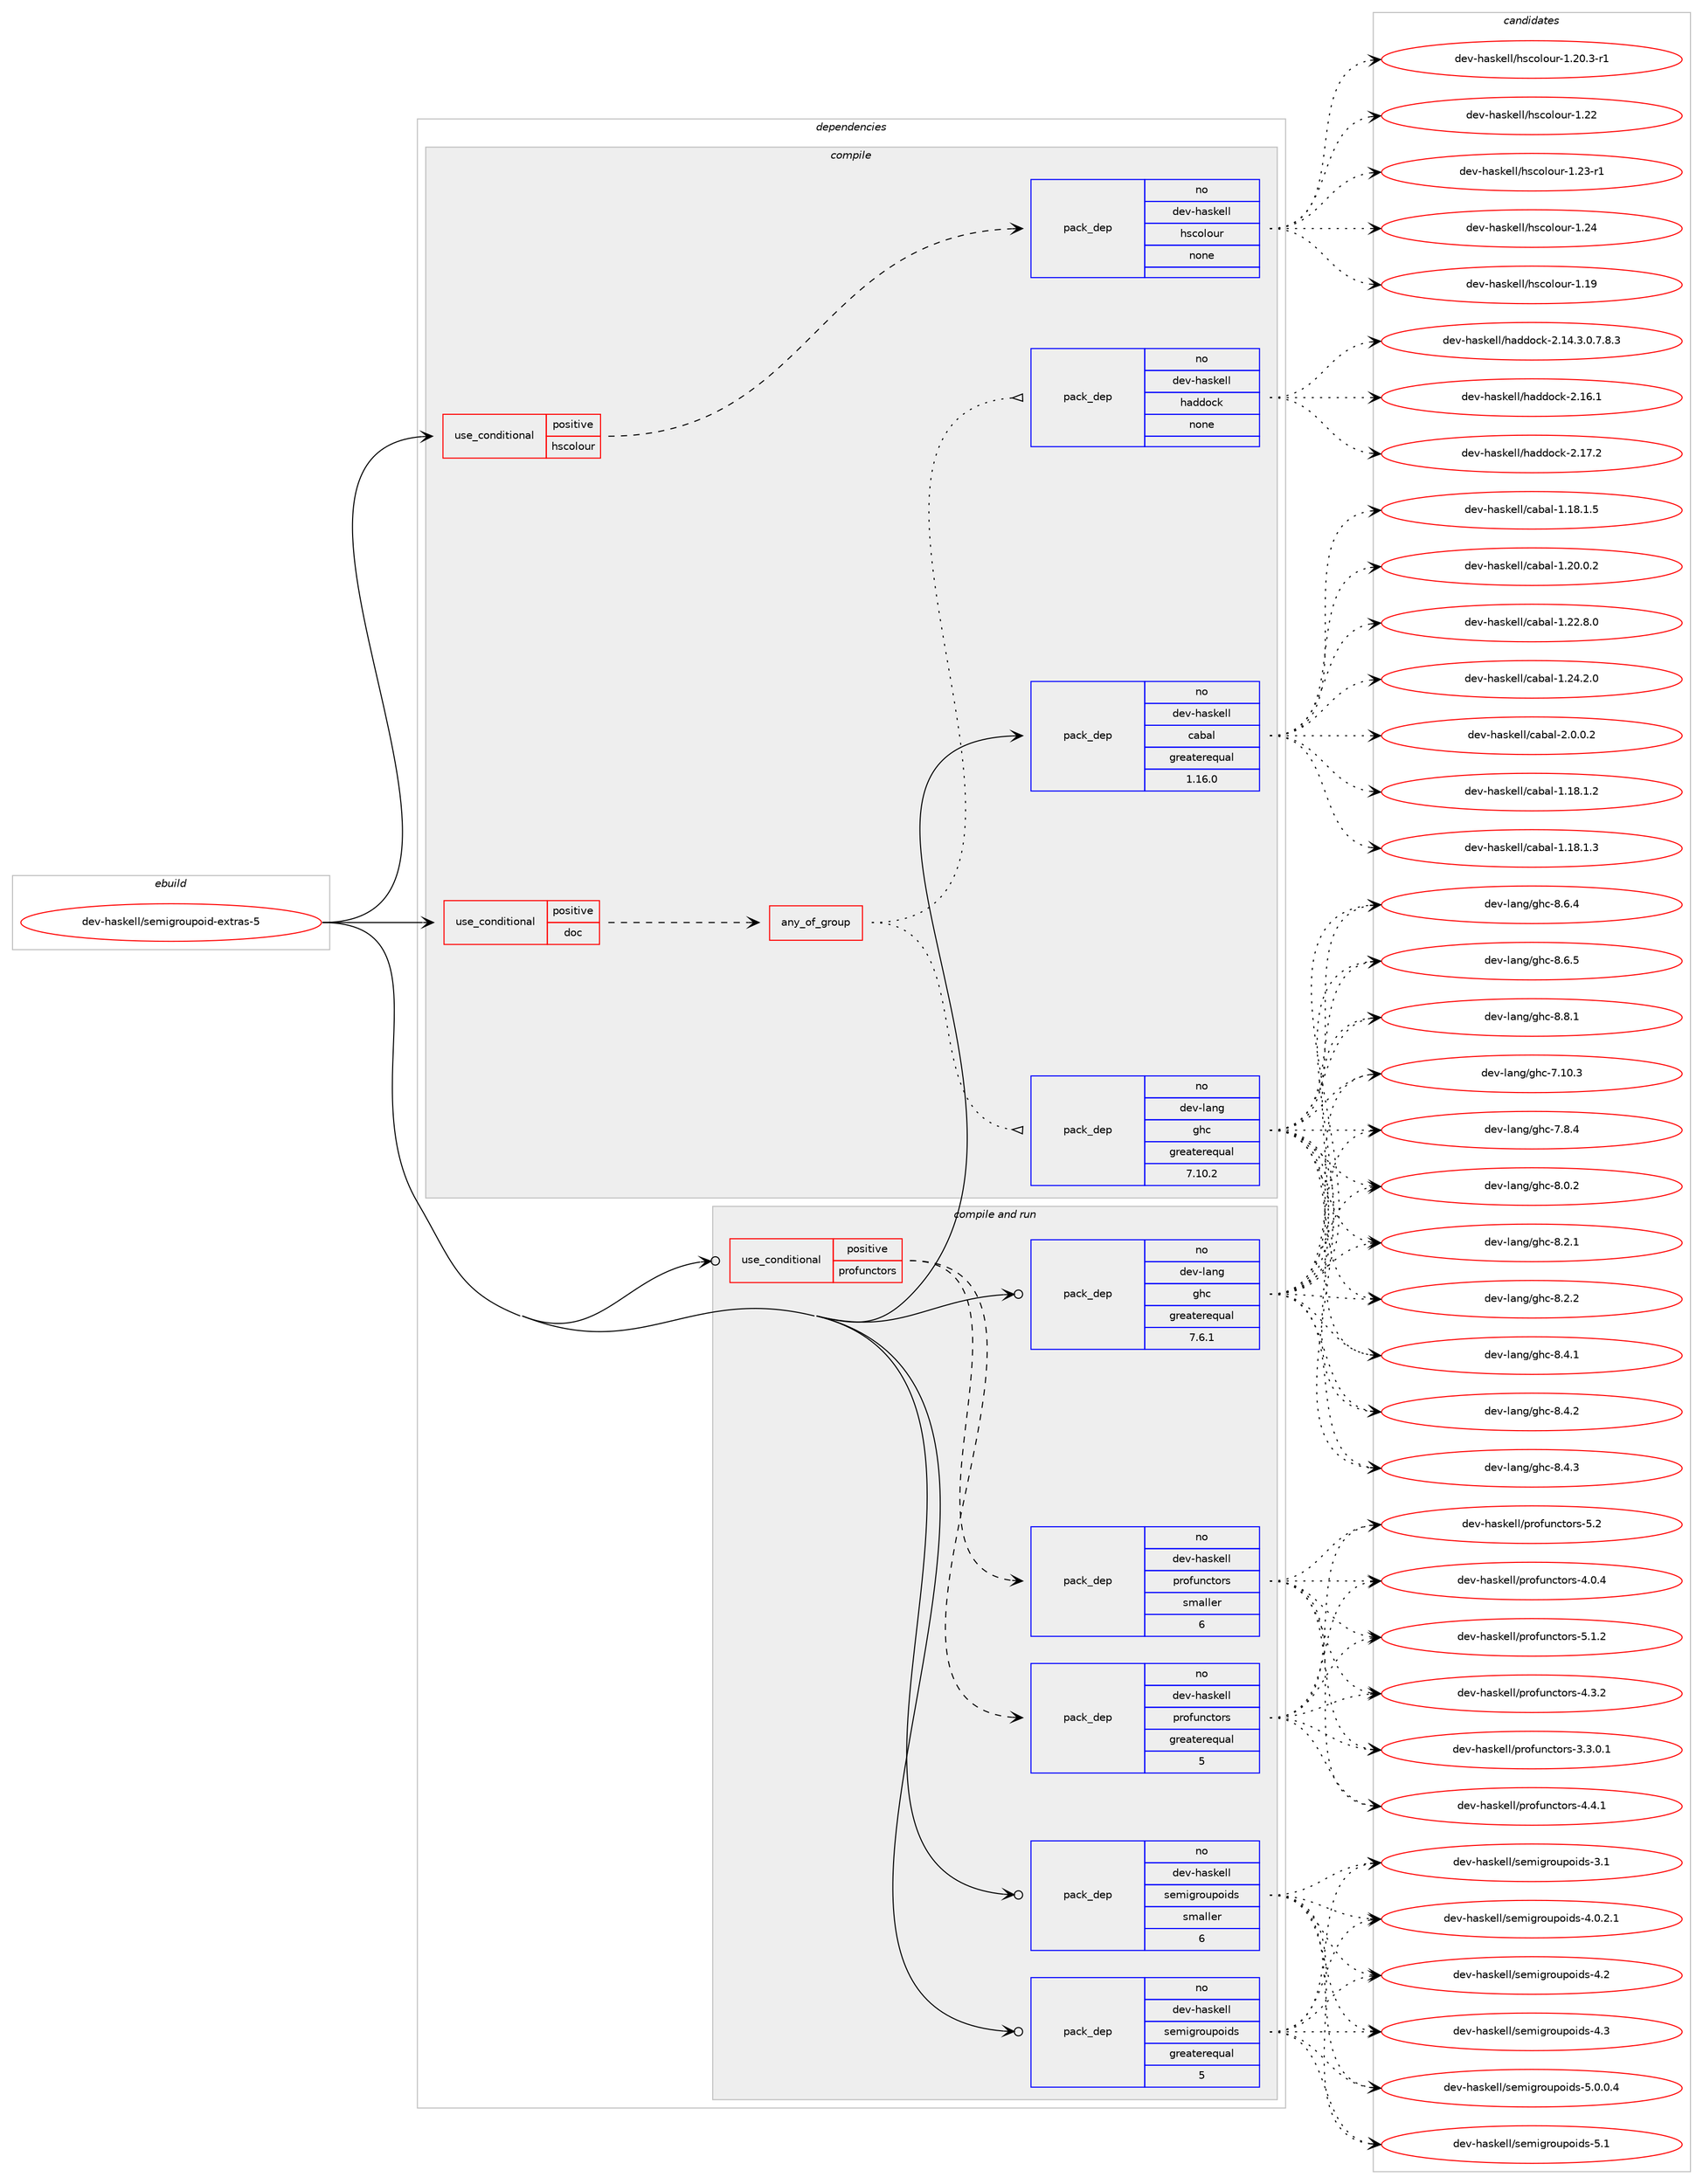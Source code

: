 digraph prolog {

# *************
# Graph options
# *************

newrank=true;
concentrate=true;
compound=true;
graph [rankdir=LR,fontname=Helvetica,fontsize=10,ranksep=1.5];#, ranksep=2.5, nodesep=0.2];
edge  [arrowhead=vee];
node  [fontname=Helvetica,fontsize=10];

# **********
# The ebuild
# **********

subgraph cluster_leftcol {
color=gray;
rank=same;
label=<<i>ebuild</i>>;
id [label="dev-haskell/semigroupoid-extras-5", color=red, width=4, href="../dev-haskell/semigroupoid-extras-5.svg"];
}

# ****************
# The dependencies
# ****************

subgraph cluster_midcol {
color=gray;
label=<<i>dependencies</i>>;
subgraph cluster_compile {
fillcolor="#eeeeee";
style=filled;
label=<<i>compile</i>>;
subgraph cond127422 {
dependency543060 [label=<<TABLE BORDER="0" CELLBORDER="1" CELLSPACING="0" CELLPADDING="4"><TR><TD ROWSPAN="3" CELLPADDING="10">use_conditional</TD></TR><TR><TD>positive</TD></TR><TR><TD>doc</TD></TR></TABLE>>, shape=none, color=red];
subgraph any10432 {
dependency543061 [label=<<TABLE BORDER="0" CELLBORDER="1" CELLSPACING="0" CELLPADDING="4"><TR><TD CELLPADDING="10">any_of_group</TD></TR></TABLE>>, shape=none, color=red];subgraph pack404849 {
dependency543062 [label=<<TABLE BORDER="0" CELLBORDER="1" CELLSPACING="0" CELLPADDING="4" WIDTH="220"><TR><TD ROWSPAN="6" CELLPADDING="30">pack_dep</TD></TR><TR><TD WIDTH="110">no</TD></TR><TR><TD>dev-haskell</TD></TR><TR><TD>haddock</TD></TR><TR><TD>none</TD></TR><TR><TD></TD></TR></TABLE>>, shape=none, color=blue];
}
dependency543061:e -> dependency543062:w [weight=20,style="dotted",arrowhead="oinv"];
subgraph pack404850 {
dependency543063 [label=<<TABLE BORDER="0" CELLBORDER="1" CELLSPACING="0" CELLPADDING="4" WIDTH="220"><TR><TD ROWSPAN="6" CELLPADDING="30">pack_dep</TD></TR><TR><TD WIDTH="110">no</TD></TR><TR><TD>dev-lang</TD></TR><TR><TD>ghc</TD></TR><TR><TD>greaterequal</TD></TR><TR><TD>7.10.2</TD></TR></TABLE>>, shape=none, color=blue];
}
dependency543061:e -> dependency543063:w [weight=20,style="dotted",arrowhead="oinv"];
}
dependency543060:e -> dependency543061:w [weight=20,style="dashed",arrowhead="vee"];
}
id:e -> dependency543060:w [weight=20,style="solid",arrowhead="vee"];
subgraph cond127423 {
dependency543064 [label=<<TABLE BORDER="0" CELLBORDER="1" CELLSPACING="0" CELLPADDING="4"><TR><TD ROWSPAN="3" CELLPADDING="10">use_conditional</TD></TR><TR><TD>positive</TD></TR><TR><TD>hscolour</TD></TR></TABLE>>, shape=none, color=red];
subgraph pack404851 {
dependency543065 [label=<<TABLE BORDER="0" CELLBORDER="1" CELLSPACING="0" CELLPADDING="4" WIDTH="220"><TR><TD ROWSPAN="6" CELLPADDING="30">pack_dep</TD></TR><TR><TD WIDTH="110">no</TD></TR><TR><TD>dev-haskell</TD></TR><TR><TD>hscolour</TD></TR><TR><TD>none</TD></TR><TR><TD></TD></TR></TABLE>>, shape=none, color=blue];
}
dependency543064:e -> dependency543065:w [weight=20,style="dashed",arrowhead="vee"];
}
id:e -> dependency543064:w [weight=20,style="solid",arrowhead="vee"];
subgraph pack404852 {
dependency543066 [label=<<TABLE BORDER="0" CELLBORDER="1" CELLSPACING="0" CELLPADDING="4" WIDTH="220"><TR><TD ROWSPAN="6" CELLPADDING="30">pack_dep</TD></TR><TR><TD WIDTH="110">no</TD></TR><TR><TD>dev-haskell</TD></TR><TR><TD>cabal</TD></TR><TR><TD>greaterequal</TD></TR><TR><TD>1.16.0</TD></TR></TABLE>>, shape=none, color=blue];
}
id:e -> dependency543066:w [weight=20,style="solid",arrowhead="vee"];
}
subgraph cluster_compileandrun {
fillcolor="#eeeeee";
style=filled;
label=<<i>compile and run</i>>;
subgraph cond127424 {
dependency543067 [label=<<TABLE BORDER="0" CELLBORDER="1" CELLSPACING="0" CELLPADDING="4"><TR><TD ROWSPAN="3" CELLPADDING="10">use_conditional</TD></TR><TR><TD>positive</TD></TR><TR><TD>profunctors</TD></TR></TABLE>>, shape=none, color=red];
subgraph pack404853 {
dependency543068 [label=<<TABLE BORDER="0" CELLBORDER="1" CELLSPACING="0" CELLPADDING="4" WIDTH="220"><TR><TD ROWSPAN="6" CELLPADDING="30">pack_dep</TD></TR><TR><TD WIDTH="110">no</TD></TR><TR><TD>dev-haskell</TD></TR><TR><TD>profunctors</TD></TR><TR><TD>greaterequal</TD></TR><TR><TD>5</TD></TR></TABLE>>, shape=none, color=blue];
}
dependency543067:e -> dependency543068:w [weight=20,style="dashed",arrowhead="vee"];
subgraph pack404854 {
dependency543069 [label=<<TABLE BORDER="0" CELLBORDER="1" CELLSPACING="0" CELLPADDING="4" WIDTH="220"><TR><TD ROWSPAN="6" CELLPADDING="30">pack_dep</TD></TR><TR><TD WIDTH="110">no</TD></TR><TR><TD>dev-haskell</TD></TR><TR><TD>profunctors</TD></TR><TR><TD>smaller</TD></TR><TR><TD>6</TD></TR></TABLE>>, shape=none, color=blue];
}
dependency543067:e -> dependency543069:w [weight=20,style="dashed",arrowhead="vee"];
}
id:e -> dependency543067:w [weight=20,style="solid",arrowhead="odotvee"];
subgraph pack404855 {
dependency543070 [label=<<TABLE BORDER="0" CELLBORDER="1" CELLSPACING="0" CELLPADDING="4" WIDTH="220"><TR><TD ROWSPAN="6" CELLPADDING="30">pack_dep</TD></TR><TR><TD WIDTH="110">no</TD></TR><TR><TD>dev-haskell</TD></TR><TR><TD>semigroupoids</TD></TR><TR><TD>greaterequal</TD></TR><TR><TD>5</TD></TR></TABLE>>, shape=none, color=blue];
}
id:e -> dependency543070:w [weight=20,style="solid",arrowhead="odotvee"];
subgraph pack404856 {
dependency543071 [label=<<TABLE BORDER="0" CELLBORDER="1" CELLSPACING="0" CELLPADDING="4" WIDTH="220"><TR><TD ROWSPAN="6" CELLPADDING="30">pack_dep</TD></TR><TR><TD WIDTH="110">no</TD></TR><TR><TD>dev-haskell</TD></TR><TR><TD>semigroupoids</TD></TR><TR><TD>smaller</TD></TR><TR><TD>6</TD></TR></TABLE>>, shape=none, color=blue];
}
id:e -> dependency543071:w [weight=20,style="solid",arrowhead="odotvee"];
subgraph pack404857 {
dependency543072 [label=<<TABLE BORDER="0" CELLBORDER="1" CELLSPACING="0" CELLPADDING="4" WIDTH="220"><TR><TD ROWSPAN="6" CELLPADDING="30">pack_dep</TD></TR><TR><TD WIDTH="110">no</TD></TR><TR><TD>dev-lang</TD></TR><TR><TD>ghc</TD></TR><TR><TD>greaterequal</TD></TR><TR><TD>7.6.1</TD></TR></TABLE>>, shape=none, color=blue];
}
id:e -> dependency543072:w [weight=20,style="solid",arrowhead="odotvee"];
}
subgraph cluster_run {
fillcolor="#eeeeee";
style=filled;
label=<<i>run</i>>;
}
}

# **************
# The candidates
# **************

subgraph cluster_choices {
rank=same;
color=gray;
label=<<i>candidates</i>>;

subgraph choice404849 {
color=black;
nodesep=1;
choice1001011184510497115107101108108471049710010011199107455046495246514648465546564651 [label="dev-haskell/haddock-2.14.3.0.7.8.3", color=red, width=4,href="../dev-haskell/haddock-2.14.3.0.7.8.3.svg"];
choice100101118451049711510710110810847104971001001119910745504649544649 [label="dev-haskell/haddock-2.16.1", color=red, width=4,href="../dev-haskell/haddock-2.16.1.svg"];
choice100101118451049711510710110810847104971001001119910745504649554650 [label="dev-haskell/haddock-2.17.2", color=red, width=4,href="../dev-haskell/haddock-2.17.2.svg"];
dependency543062:e -> choice1001011184510497115107101108108471049710010011199107455046495246514648465546564651:w [style=dotted,weight="100"];
dependency543062:e -> choice100101118451049711510710110810847104971001001119910745504649544649:w [style=dotted,weight="100"];
dependency543062:e -> choice100101118451049711510710110810847104971001001119910745504649554650:w [style=dotted,weight="100"];
}
subgraph choice404850 {
color=black;
nodesep=1;
choice1001011184510897110103471031049945554649484651 [label="dev-lang/ghc-7.10.3", color=red, width=4,href="../dev-lang/ghc-7.10.3.svg"];
choice10010111845108971101034710310499455546564652 [label="dev-lang/ghc-7.8.4", color=red, width=4,href="../dev-lang/ghc-7.8.4.svg"];
choice10010111845108971101034710310499455646484650 [label="dev-lang/ghc-8.0.2", color=red, width=4,href="../dev-lang/ghc-8.0.2.svg"];
choice10010111845108971101034710310499455646504649 [label="dev-lang/ghc-8.2.1", color=red, width=4,href="../dev-lang/ghc-8.2.1.svg"];
choice10010111845108971101034710310499455646504650 [label="dev-lang/ghc-8.2.2", color=red, width=4,href="../dev-lang/ghc-8.2.2.svg"];
choice10010111845108971101034710310499455646524649 [label="dev-lang/ghc-8.4.1", color=red, width=4,href="../dev-lang/ghc-8.4.1.svg"];
choice10010111845108971101034710310499455646524650 [label="dev-lang/ghc-8.4.2", color=red, width=4,href="../dev-lang/ghc-8.4.2.svg"];
choice10010111845108971101034710310499455646524651 [label="dev-lang/ghc-8.4.3", color=red, width=4,href="../dev-lang/ghc-8.4.3.svg"];
choice10010111845108971101034710310499455646544652 [label="dev-lang/ghc-8.6.4", color=red, width=4,href="../dev-lang/ghc-8.6.4.svg"];
choice10010111845108971101034710310499455646544653 [label="dev-lang/ghc-8.6.5", color=red, width=4,href="../dev-lang/ghc-8.6.5.svg"];
choice10010111845108971101034710310499455646564649 [label="dev-lang/ghc-8.8.1", color=red, width=4,href="../dev-lang/ghc-8.8.1.svg"];
dependency543063:e -> choice1001011184510897110103471031049945554649484651:w [style=dotted,weight="100"];
dependency543063:e -> choice10010111845108971101034710310499455546564652:w [style=dotted,weight="100"];
dependency543063:e -> choice10010111845108971101034710310499455646484650:w [style=dotted,weight="100"];
dependency543063:e -> choice10010111845108971101034710310499455646504649:w [style=dotted,weight="100"];
dependency543063:e -> choice10010111845108971101034710310499455646504650:w [style=dotted,weight="100"];
dependency543063:e -> choice10010111845108971101034710310499455646524649:w [style=dotted,weight="100"];
dependency543063:e -> choice10010111845108971101034710310499455646524650:w [style=dotted,weight="100"];
dependency543063:e -> choice10010111845108971101034710310499455646524651:w [style=dotted,weight="100"];
dependency543063:e -> choice10010111845108971101034710310499455646544652:w [style=dotted,weight="100"];
dependency543063:e -> choice10010111845108971101034710310499455646544653:w [style=dotted,weight="100"];
dependency543063:e -> choice10010111845108971101034710310499455646564649:w [style=dotted,weight="100"];
}
subgraph choice404851 {
color=black;
nodesep=1;
choice100101118451049711510710110810847104115991111081111171144549464957 [label="dev-haskell/hscolour-1.19", color=red, width=4,href="../dev-haskell/hscolour-1.19.svg"];
choice10010111845104971151071011081084710411599111108111117114454946504846514511449 [label="dev-haskell/hscolour-1.20.3-r1", color=red, width=4,href="../dev-haskell/hscolour-1.20.3-r1.svg"];
choice100101118451049711510710110810847104115991111081111171144549465050 [label="dev-haskell/hscolour-1.22", color=red, width=4,href="../dev-haskell/hscolour-1.22.svg"];
choice1001011184510497115107101108108471041159911110811111711445494650514511449 [label="dev-haskell/hscolour-1.23-r1", color=red, width=4,href="../dev-haskell/hscolour-1.23-r1.svg"];
choice100101118451049711510710110810847104115991111081111171144549465052 [label="dev-haskell/hscolour-1.24", color=red, width=4,href="../dev-haskell/hscolour-1.24.svg"];
dependency543065:e -> choice100101118451049711510710110810847104115991111081111171144549464957:w [style=dotted,weight="100"];
dependency543065:e -> choice10010111845104971151071011081084710411599111108111117114454946504846514511449:w [style=dotted,weight="100"];
dependency543065:e -> choice100101118451049711510710110810847104115991111081111171144549465050:w [style=dotted,weight="100"];
dependency543065:e -> choice1001011184510497115107101108108471041159911110811111711445494650514511449:w [style=dotted,weight="100"];
dependency543065:e -> choice100101118451049711510710110810847104115991111081111171144549465052:w [style=dotted,weight="100"];
}
subgraph choice404852 {
color=black;
nodesep=1;
choice10010111845104971151071011081084799979897108454946495646494650 [label="dev-haskell/cabal-1.18.1.2", color=red, width=4,href="../dev-haskell/cabal-1.18.1.2.svg"];
choice10010111845104971151071011081084799979897108454946495646494651 [label="dev-haskell/cabal-1.18.1.3", color=red, width=4,href="../dev-haskell/cabal-1.18.1.3.svg"];
choice10010111845104971151071011081084799979897108454946495646494653 [label="dev-haskell/cabal-1.18.1.5", color=red, width=4,href="../dev-haskell/cabal-1.18.1.5.svg"];
choice10010111845104971151071011081084799979897108454946504846484650 [label="dev-haskell/cabal-1.20.0.2", color=red, width=4,href="../dev-haskell/cabal-1.20.0.2.svg"];
choice10010111845104971151071011081084799979897108454946505046564648 [label="dev-haskell/cabal-1.22.8.0", color=red, width=4,href="../dev-haskell/cabal-1.22.8.0.svg"];
choice10010111845104971151071011081084799979897108454946505246504648 [label="dev-haskell/cabal-1.24.2.0", color=red, width=4,href="../dev-haskell/cabal-1.24.2.0.svg"];
choice100101118451049711510710110810847999798971084550464846484650 [label="dev-haskell/cabal-2.0.0.2", color=red, width=4,href="../dev-haskell/cabal-2.0.0.2.svg"];
dependency543066:e -> choice10010111845104971151071011081084799979897108454946495646494650:w [style=dotted,weight="100"];
dependency543066:e -> choice10010111845104971151071011081084799979897108454946495646494651:w [style=dotted,weight="100"];
dependency543066:e -> choice10010111845104971151071011081084799979897108454946495646494653:w [style=dotted,weight="100"];
dependency543066:e -> choice10010111845104971151071011081084799979897108454946504846484650:w [style=dotted,weight="100"];
dependency543066:e -> choice10010111845104971151071011081084799979897108454946505046564648:w [style=dotted,weight="100"];
dependency543066:e -> choice10010111845104971151071011081084799979897108454946505246504648:w [style=dotted,weight="100"];
dependency543066:e -> choice100101118451049711510710110810847999798971084550464846484650:w [style=dotted,weight="100"];
}
subgraph choice404853 {
color=black;
nodesep=1;
choice100101118451049711510710110810847112114111102117110991161111141154551465146484649 [label="dev-haskell/profunctors-3.3.0.1", color=red, width=4,href="../dev-haskell/profunctors-3.3.0.1.svg"];
choice10010111845104971151071011081084711211411110211711099116111114115455246484652 [label="dev-haskell/profunctors-4.0.4", color=red, width=4,href="../dev-haskell/profunctors-4.0.4.svg"];
choice10010111845104971151071011081084711211411110211711099116111114115455246514650 [label="dev-haskell/profunctors-4.3.2", color=red, width=4,href="../dev-haskell/profunctors-4.3.2.svg"];
choice10010111845104971151071011081084711211411110211711099116111114115455246524649 [label="dev-haskell/profunctors-4.4.1", color=red, width=4,href="../dev-haskell/profunctors-4.4.1.svg"];
choice10010111845104971151071011081084711211411110211711099116111114115455346494650 [label="dev-haskell/profunctors-5.1.2", color=red, width=4,href="../dev-haskell/profunctors-5.1.2.svg"];
choice1001011184510497115107101108108471121141111021171109911611111411545534650 [label="dev-haskell/profunctors-5.2", color=red, width=4,href="../dev-haskell/profunctors-5.2.svg"];
dependency543068:e -> choice100101118451049711510710110810847112114111102117110991161111141154551465146484649:w [style=dotted,weight="100"];
dependency543068:e -> choice10010111845104971151071011081084711211411110211711099116111114115455246484652:w [style=dotted,weight="100"];
dependency543068:e -> choice10010111845104971151071011081084711211411110211711099116111114115455246514650:w [style=dotted,weight="100"];
dependency543068:e -> choice10010111845104971151071011081084711211411110211711099116111114115455246524649:w [style=dotted,weight="100"];
dependency543068:e -> choice10010111845104971151071011081084711211411110211711099116111114115455346494650:w [style=dotted,weight="100"];
dependency543068:e -> choice1001011184510497115107101108108471121141111021171109911611111411545534650:w [style=dotted,weight="100"];
}
subgraph choice404854 {
color=black;
nodesep=1;
choice100101118451049711510710110810847112114111102117110991161111141154551465146484649 [label="dev-haskell/profunctors-3.3.0.1", color=red, width=4,href="../dev-haskell/profunctors-3.3.0.1.svg"];
choice10010111845104971151071011081084711211411110211711099116111114115455246484652 [label="dev-haskell/profunctors-4.0.4", color=red, width=4,href="../dev-haskell/profunctors-4.0.4.svg"];
choice10010111845104971151071011081084711211411110211711099116111114115455246514650 [label="dev-haskell/profunctors-4.3.2", color=red, width=4,href="../dev-haskell/profunctors-4.3.2.svg"];
choice10010111845104971151071011081084711211411110211711099116111114115455246524649 [label="dev-haskell/profunctors-4.4.1", color=red, width=4,href="../dev-haskell/profunctors-4.4.1.svg"];
choice10010111845104971151071011081084711211411110211711099116111114115455346494650 [label="dev-haskell/profunctors-5.1.2", color=red, width=4,href="../dev-haskell/profunctors-5.1.2.svg"];
choice1001011184510497115107101108108471121141111021171109911611111411545534650 [label="dev-haskell/profunctors-5.2", color=red, width=4,href="../dev-haskell/profunctors-5.2.svg"];
dependency543069:e -> choice100101118451049711510710110810847112114111102117110991161111141154551465146484649:w [style=dotted,weight="100"];
dependency543069:e -> choice10010111845104971151071011081084711211411110211711099116111114115455246484652:w [style=dotted,weight="100"];
dependency543069:e -> choice10010111845104971151071011081084711211411110211711099116111114115455246514650:w [style=dotted,weight="100"];
dependency543069:e -> choice10010111845104971151071011081084711211411110211711099116111114115455246524649:w [style=dotted,weight="100"];
dependency543069:e -> choice10010111845104971151071011081084711211411110211711099116111114115455346494650:w [style=dotted,weight="100"];
dependency543069:e -> choice1001011184510497115107101108108471121141111021171109911611111411545534650:w [style=dotted,weight="100"];
}
subgraph choice404855 {
color=black;
nodesep=1;
choice10010111845104971151071011081084711510110910510311411111711211110510011545514649 [label="dev-haskell/semigroupoids-3.1", color=red, width=4,href="../dev-haskell/semigroupoids-3.1.svg"];
choice1001011184510497115107101108108471151011091051031141111171121111051001154552464846504649 [label="dev-haskell/semigroupoids-4.0.2.1", color=red, width=4,href="../dev-haskell/semigroupoids-4.0.2.1.svg"];
choice10010111845104971151071011081084711510110910510311411111711211110510011545524650 [label="dev-haskell/semigroupoids-4.2", color=red, width=4,href="../dev-haskell/semigroupoids-4.2.svg"];
choice10010111845104971151071011081084711510110910510311411111711211110510011545524651 [label="dev-haskell/semigroupoids-4.3", color=red, width=4,href="../dev-haskell/semigroupoids-4.3.svg"];
choice1001011184510497115107101108108471151011091051031141111171121111051001154553464846484652 [label="dev-haskell/semigroupoids-5.0.0.4", color=red, width=4,href="../dev-haskell/semigroupoids-5.0.0.4.svg"];
choice10010111845104971151071011081084711510110910510311411111711211110510011545534649 [label="dev-haskell/semigroupoids-5.1", color=red, width=4,href="../dev-haskell/semigroupoids-5.1.svg"];
dependency543070:e -> choice10010111845104971151071011081084711510110910510311411111711211110510011545514649:w [style=dotted,weight="100"];
dependency543070:e -> choice1001011184510497115107101108108471151011091051031141111171121111051001154552464846504649:w [style=dotted,weight="100"];
dependency543070:e -> choice10010111845104971151071011081084711510110910510311411111711211110510011545524650:w [style=dotted,weight="100"];
dependency543070:e -> choice10010111845104971151071011081084711510110910510311411111711211110510011545524651:w [style=dotted,weight="100"];
dependency543070:e -> choice1001011184510497115107101108108471151011091051031141111171121111051001154553464846484652:w [style=dotted,weight="100"];
dependency543070:e -> choice10010111845104971151071011081084711510110910510311411111711211110510011545534649:w [style=dotted,weight="100"];
}
subgraph choice404856 {
color=black;
nodesep=1;
choice10010111845104971151071011081084711510110910510311411111711211110510011545514649 [label="dev-haskell/semigroupoids-3.1", color=red, width=4,href="../dev-haskell/semigroupoids-3.1.svg"];
choice1001011184510497115107101108108471151011091051031141111171121111051001154552464846504649 [label="dev-haskell/semigroupoids-4.0.2.1", color=red, width=4,href="../dev-haskell/semigroupoids-4.0.2.1.svg"];
choice10010111845104971151071011081084711510110910510311411111711211110510011545524650 [label="dev-haskell/semigroupoids-4.2", color=red, width=4,href="../dev-haskell/semigroupoids-4.2.svg"];
choice10010111845104971151071011081084711510110910510311411111711211110510011545524651 [label="dev-haskell/semigroupoids-4.3", color=red, width=4,href="../dev-haskell/semigroupoids-4.3.svg"];
choice1001011184510497115107101108108471151011091051031141111171121111051001154553464846484652 [label="dev-haskell/semigroupoids-5.0.0.4", color=red, width=4,href="../dev-haskell/semigroupoids-5.0.0.4.svg"];
choice10010111845104971151071011081084711510110910510311411111711211110510011545534649 [label="dev-haskell/semigroupoids-5.1", color=red, width=4,href="../dev-haskell/semigroupoids-5.1.svg"];
dependency543071:e -> choice10010111845104971151071011081084711510110910510311411111711211110510011545514649:w [style=dotted,weight="100"];
dependency543071:e -> choice1001011184510497115107101108108471151011091051031141111171121111051001154552464846504649:w [style=dotted,weight="100"];
dependency543071:e -> choice10010111845104971151071011081084711510110910510311411111711211110510011545524650:w [style=dotted,weight="100"];
dependency543071:e -> choice10010111845104971151071011081084711510110910510311411111711211110510011545524651:w [style=dotted,weight="100"];
dependency543071:e -> choice1001011184510497115107101108108471151011091051031141111171121111051001154553464846484652:w [style=dotted,weight="100"];
dependency543071:e -> choice10010111845104971151071011081084711510110910510311411111711211110510011545534649:w [style=dotted,weight="100"];
}
subgraph choice404857 {
color=black;
nodesep=1;
choice1001011184510897110103471031049945554649484651 [label="dev-lang/ghc-7.10.3", color=red, width=4,href="../dev-lang/ghc-7.10.3.svg"];
choice10010111845108971101034710310499455546564652 [label="dev-lang/ghc-7.8.4", color=red, width=4,href="../dev-lang/ghc-7.8.4.svg"];
choice10010111845108971101034710310499455646484650 [label="dev-lang/ghc-8.0.2", color=red, width=4,href="../dev-lang/ghc-8.0.2.svg"];
choice10010111845108971101034710310499455646504649 [label="dev-lang/ghc-8.2.1", color=red, width=4,href="../dev-lang/ghc-8.2.1.svg"];
choice10010111845108971101034710310499455646504650 [label="dev-lang/ghc-8.2.2", color=red, width=4,href="../dev-lang/ghc-8.2.2.svg"];
choice10010111845108971101034710310499455646524649 [label="dev-lang/ghc-8.4.1", color=red, width=4,href="../dev-lang/ghc-8.4.1.svg"];
choice10010111845108971101034710310499455646524650 [label="dev-lang/ghc-8.4.2", color=red, width=4,href="../dev-lang/ghc-8.4.2.svg"];
choice10010111845108971101034710310499455646524651 [label="dev-lang/ghc-8.4.3", color=red, width=4,href="../dev-lang/ghc-8.4.3.svg"];
choice10010111845108971101034710310499455646544652 [label="dev-lang/ghc-8.6.4", color=red, width=4,href="../dev-lang/ghc-8.6.4.svg"];
choice10010111845108971101034710310499455646544653 [label="dev-lang/ghc-8.6.5", color=red, width=4,href="../dev-lang/ghc-8.6.5.svg"];
choice10010111845108971101034710310499455646564649 [label="dev-lang/ghc-8.8.1", color=red, width=4,href="../dev-lang/ghc-8.8.1.svg"];
dependency543072:e -> choice1001011184510897110103471031049945554649484651:w [style=dotted,weight="100"];
dependency543072:e -> choice10010111845108971101034710310499455546564652:w [style=dotted,weight="100"];
dependency543072:e -> choice10010111845108971101034710310499455646484650:w [style=dotted,weight="100"];
dependency543072:e -> choice10010111845108971101034710310499455646504649:w [style=dotted,weight="100"];
dependency543072:e -> choice10010111845108971101034710310499455646504650:w [style=dotted,weight="100"];
dependency543072:e -> choice10010111845108971101034710310499455646524649:w [style=dotted,weight="100"];
dependency543072:e -> choice10010111845108971101034710310499455646524650:w [style=dotted,weight="100"];
dependency543072:e -> choice10010111845108971101034710310499455646524651:w [style=dotted,weight="100"];
dependency543072:e -> choice10010111845108971101034710310499455646544652:w [style=dotted,weight="100"];
dependency543072:e -> choice10010111845108971101034710310499455646544653:w [style=dotted,weight="100"];
dependency543072:e -> choice10010111845108971101034710310499455646564649:w [style=dotted,weight="100"];
}
}

}
